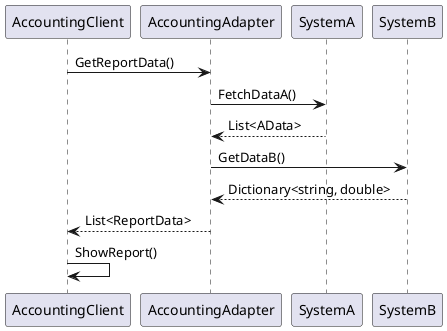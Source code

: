 @startuml
participant "AccountingClient" as Client
participant "AccountingAdapter" as Adapter
participant "SystemA" as SystemA
participant "SystemB" as SystemB

Client -> Adapter: GetReportData()
Adapter -> SystemA: FetchDataA()
SystemA --> Adapter: List<AData>
Adapter -> SystemB: GetDataB()
SystemB --> Adapter: Dictionary<string, double>
Adapter --> Client: List<ReportData>
Client -> Client: ShowReport()
@enduml
